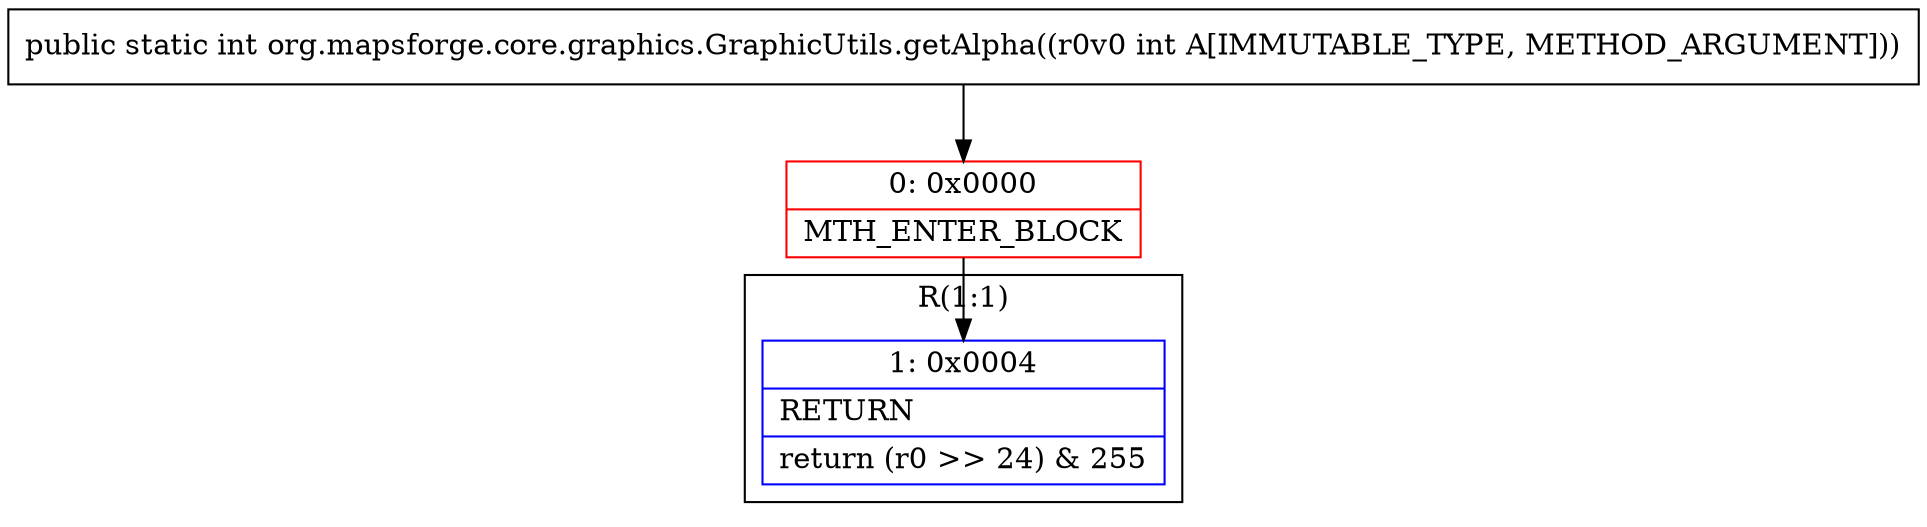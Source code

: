 digraph "CFG fororg.mapsforge.core.graphics.GraphicUtils.getAlpha(I)I" {
subgraph cluster_Region_1351097823 {
label = "R(1:1)";
node [shape=record,color=blue];
Node_1 [shape=record,label="{1\:\ 0x0004|RETURN\l|return (r0 \>\> 24) & 255\l}"];
}
Node_0 [shape=record,color=red,label="{0\:\ 0x0000|MTH_ENTER_BLOCK\l}"];
MethodNode[shape=record,label="{public static int org.mapsforge.core.graphics.GraphicUtils.getAlpha((r0v0 int A[IMMUTABLE_TYPE, METHOD_ARGUMENT])) }"];
MethodNode -> Node_0;
Node_0 -> Node_1;
}

